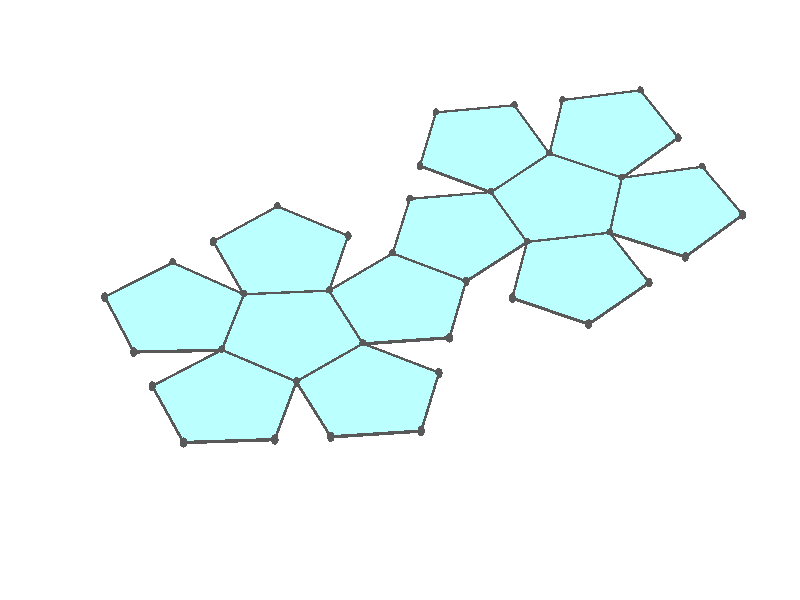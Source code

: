 #version 3.7;
global_settings{assumed_gamma 1.0}
camera{perspective location <18.750000000000000000000000, 10.825317547305481014063844, 12.499999999999996447286321> right <0.133333333333333331482962, -0.230940107675850353485814, -0.000000000000000000000000> up <-0.064951905283832905846353, -0.037499999999999998612221, 0.129903810567665811692706> direction <0.750000000000000111022302, 0.433012701892219298294151, 0.499999999999999944488849> sky <-0.433012701892219298294151, -0.249999999999999944488849, 0.866025403784438707610605> look_at <18.000000000000000000000000, 10.392304845413262270881205, 11.999999999999996447286321>}
light_source{<18.750000000000000000000000, 10.825317547305481014063844, 12.499999999999996447286321> rgb<1.0,1.0,1.0>}
background{rgb<1,1,1>}
union{union{object{union{sphere{<0.187592474085079868872938, 0.577350269189625620036566, -0.007645686096687143162853>,0.029999999999999998889777}sphere{<-0.491123473188422809965203, 0.356822089773089878850243, -0.007645686096687143162853>,0.029999999999999998889777}sphere{<-0.491123473188422865476355, -0.356822089773089767827940, -0.007645686096687143162853>,0.029999999999999998889777}sphere{<0.187592474085079730095060, -0.577350269189625620036566, -0.007645686096687143162853>,0.029999999999999998889777}sphere{<0.607061998206686048717984, -0.000000000000000148687307, -0.007645686096687143162853>,0.029999999999999998889777}} pigment{rgb<0.1,0.1,0.1>}}object{union{cylinder{<0.187592474085079868872938, 0.577350269189625620036566, -0.007645686096687143162853>,<-0.491123473188422809965203, 0.356822089773089878850243, -0.007645686096687143162853>,0.010000000000000000208167}cylinder{<-0.491123473188422809965203, 0.356822089773089878850243, -0.007645686096687143162853>,<-0.491123473188422865476355, -0.356822089773089767827940, -0.007645686096687143162853>,0.010000000000000000208167}cylinder{<-0.491123473188422865476355, -0.356822089773089767827940, -0.007645686096687143162853>,<0.187592474085079730095060, -0.577350269189625620036566, -0.007645686096687143162853>,0.010000000000000000208167}cylinder{<0.187592474085079730095060, -0.577350269189625620036566, -0.007645686096687143162853>,<0.607061998206686048717984, -0.000000000000000148687307, -0.007645686096687143162853>,0.010000000000000000208167}cylinder{<0.607061998206686048717984, -0.000000000000000148687307, -0.007645686096687143162853>,<0.187592474085079868872938, 0.577350269189625620036566, -0.007645686096687143162853>,0.010000000000000000208167}} pigment{rgb<0.1,0.1,0.1>}}object{polygon{5.000000000000000000000000,<0.187592474085079868872938, 0.577350269189625620036566, -0.007645686096687143162853>,<-0.491123473188422809965203, 0.356822089773089878850243, -0.007645686096687143162853>,<-0.491123473188422865476355, -0.356822089773089767827940, -0.007645686096687143162853>,<0.187592474085079730095060, -0.577350269189625620036566, -0.007645686096687143162853>,<0.607061998206686048717984, -0.000000000000000148687307, -0.007645686096687143162853>} pigment{rgbft<0.5,1.0,1.0,0.1,0.1>}}}union{object{union{sphere{<1.285622672869211058355177, -0.220415367261226291528686, 0.008494068448465808343628>,0.029999999999999998889777}sphere{<1.285526709118104182749676, -0.933989825061080414236869, 0.018468985327453238398654>,0.029999999999999998889777}sphere{<0.606906725595707463583039, -1.154587726223941457348587, 0.008494068448465797935287>,0.029999999999999998889777}sphere{<0.187592474085079619072758, -0.577350269189625620036566, -0.007645686096690893635008>,0.029999999999999998889777}sphere{<0.607061998206686048717984, 0.000000000000000000000000, -0.007645686096690890165561>,0.029999999999999998889777}} pigment{rgb<0.1,0.1,0.1>}}object{union{cylinder{<1.285622672869211058355177, -0.220415367261226291528686, 0.008494068448465808343628>,<1.285526709118104182749676, -0.933989825061080414236869, 0.018468985327453238398654>,0.010000000000000000208167}cylinder{<1.285526709118104182749676, -0.933989825061080414236869, 0.018468985327453238398654>,<0.606906725595707463583039, -1.154587726223941457348587, 0.008494068448465797935287>,0.010000000000000000208167}cylinder{<0.606906725595707463583039, -1.154587726223941457348587, 0.008494068448465797935287>,<0.187592474085079619072758, -0.577350269189625620036566, -0.007645686096690893635008>,0.010000000000000000208167}cylinder{<0.187592474085079619072758, -0.577350269189625620036566, -0.007645686096690893635008>,<0.607061998206686048717984, 0.000000000000000000000000, -0.007645686096690890165561>,0.010000000000000000208167}cylinder{<0.607061998206686048717984, 0.000000000000000000000000, -0.007645686096690890165561>,<1.285622672869211058355177, -0.220415367261226291528686, 0.008494068448465808343628>,0.010000000000000000208167}} pigment{rgb<0.1,0.1,0.1>}}object{polygon{5.000000000000000000000000,<1.285622672869211058355177, -0.220415367261226291528686, 0.008494068448465808343628>,<1.285526709118104182749676, -0.933989825061080414236869, 0.018468985327453238398654>,<0.606906725595707463583039, -1.154587726223941457348587, 0.008494068448465797935287>,<0.187592474085079619072758, -0.577350269189625620036566, -0.007645686096690893635008>,<0.607061998206686048717984, 0.000000000000000000000000, -0.007645686096690890165561>} pigment{rgbft<0.5,1.0,1.0,0.1,0.1>}}}union{object{union{sphere{<1.285622672869211280399782, -0.220415367261226347039837, 0.008494068448469727083960>,0.029999999999999998889777}sphere{<1.285526709118104404794281, -0.933989825061080414236869, 0.018468985327457172751497>,0.029999999999999998889777}sphere{<1.963584990486844539248068, -1.154179625721239332847290, 0.050740238055698272390259>,0.029999999999999998889777}sphere{<2.382744018477172431857980, -0.576689948705427335440277, 0.060710052222301608138011>,0.029999999999999998889777}sphere{<1.963740263097823568472222, 0.000408100502702229831539, 0.034600483510541596432475>,0.029999999999999998889777}} pigment{rgb<0.1,0.1,0.1>}}object{union{cylinder{<1.285622672869211280399782, -0.220415367261226347039837, 0.008494068448469727083960>,<1.285526709118104404794281, -0.933989825061080414236869, 0.018468985327457172751497>,0.010000000000000000208167}cylinder{<1.285526709118104404794281, -0.933989825061080414236869, 0.018468985327457172751497>,<1.963584990486844539248068, -1.154179625721239332847290, 0.050740238055698272390259>,0.010000000000000000208167}cylinder{<1.963584990486844539248068, -1.154179625721239332847290, 0.050740238055698272390259>,<2.382744018477172431857980, -0.576689948705427335440277, 0.060710052222301608138011>,0.010000000000000000208167}cylinder{<2.382744018477172431857980, -0.576689948705427335440277, 0.060710052222301608138011>,<1.963740263097823568472222, 0.000408100502702229831539, 0.034600483510541596432475>,0.010000000000000000208167}cylinder{<1.963740263097823568472222, 0.000408100502702229831539, 0.034600483510541596432475>,<1.285622672869211280399782, -0.220415367261226347039837, 0.008494068448469727083960>,0.010000000000000000208167}} pigment{rgb<0.1,0.1,0.1>}}object{polygon{5.000000000000000000000000,<1.285622672869211280399782, -0.220415367261226347039837, 0.008494068448469727083960>,<1.285526709118104404794281, -0.933989825061080414236869, 0.018468985327457172751497>,<1.963584990486844539248068, -1.154179625721239332847290, 0.050740238055698272390259>,<2.382744018477172431857980, -0.576689948705427335440277, 0.060710052222301608138011>,<1.963740263097823568472222, 0.000408100502702229831539, 0.034600483510541596432475>} pigment{rgbft<0.5,1.0,1.0,0.1,0.1>}}}union{object{union{sphere{<1.704471185977288305579691, -1.510819181592692572735359, 0.050740238055698327901410>,0.029999999999999998889777}sphere{<1.285526709118103960705071, -0.933989825061080303214567, 0.018468985327457242140436>,0.029999999999999998889777}sphere{<0.606906725595707463583039, -1.154587726223941235303982, 0.008494068448469810350687>,0.029999999999999998889777}sphere{<0.606440987193157310386482, -1.867754083521091734709785, 0.034600483510541617249157>,0.029999999999999998889777}sphere{<1.284773128552911591881980, -2.087917230800821588587723, 0.060710052222301649771374>,0.029999999999999998889777}} pigment{rgb<0.1,0.1,0.1>}}object{union{cylinder{<1.704471185977288305579691, -1.510819181592692572735359, 0.050740238055698327901410>,<1.285526709118103960705071, -0.933989825061080303214567, 0.018468985327457242140436>,0.010000000000000000208167}cylinder{<1.285526709118103960705071, -0.933989825061080303214567, 0.018468985327457242140436>,<0.606906725595707463583039, -1.154587726223941235303982, 0.008494068448469810350687>,0.010000000000000000208167}cylinder{<0.606906725595707463583039, -1.154587726223941235303982, 0.008494068448469810350687>,<0.606440987193157310386482, -1.867754083521091734709785, 0.034600483510541617249157>,0.010000000000000000208167}cylinder{<0.606440987193157310386482, -1.867754083521091734709785, 0.034600483510541617249157>,<1.284773128552911591881980, -2.087917230800821588587723, 0.060710052222301649771374>,0.010000000000000000208167}cylinder{<1.284773128552911591881980, -2.087917230800821588587723, 0.060710052222301649771374>,<1.704471185977288305579691, -1.510819181592692572735359, 0.050740238055698327901410>,0.010000000000000000208167}} pigment{rgb<0.1,0.1,0.1>}}object{polygon{5.000000000000000000000000,<1.704471185977288305579691, -1.510819181592692572735359, 0.050740238055698327901410>,<1.285526709118103960705071, -0.933989825061080303214567, 0.018468985327457242140436>,<0.606906725595707463583039, -1.154587726223941235303982, 0.008494068448469810350687>,<0.606440987193157310386482, -1.867754083521091734709785, 0.034600483510541617249157>,<1.284773128552911591881980, -2.087917230800821588587723, 0.060710052222301649771374>} pigment{rgbft<0.5,1.0,1.0,0.1,0.1>}}}union{object{union{sphere{<-0.491374660459831413827914, -1.510975062113898648163968, 0.018463882615070523196543>,0.029999999999999998889777}sphere{<0.187281959202829639821175, -1.731599580990724529527824, 0.024630669343935686355085>,0.029999999999999998889777}sphere{<0.606906725595707463583039, -1.154587726223941457348587, 0.008494068448467190918239>,0.029999999999999998889777}sphere{<0.187592474085079674583909, -0.577350269189625509014263, -0.007645686096689500652057>,0.029999999999999998889777}sphere{<-0.491182751708588272165912, -0.797609755929644004268653, -0.001484002080208439607045>,0.029999999999999998889777}} pigment{rgb<0.1,0.1,0.1>}}object{union{cylinder{<-0.491374660459831413827914, -1.510975062113898648163968, 0.018463882615070523196543>,<0.187281959202829639821175, -1.731599580990724529527824, 0.024630669343935686355085>,0.010000000000000000208167}cylinder{<0.187281959202829639821175, -1.731599580990724529527824, 0.024630669343935686355085>,<0.606906725595707463583039, -1.154587726223941457348587, 0.008494068448467190918239>,0.010000000000000000208167}cylinder{<0.606906725595707463583039, -1.154587726223941457348587, 0.008494068448467190918239>,<0.187592474085079674583909, -0.577350269189625509014263, -0.007645686096689500652057>,0.010000000000000000208167}cylinder{<0.187592474085079674583909, -0.577350269189625509014263, -0.007645686096689500652057>,<-0.491182751708588272165912, -0.797609755929644004268653, -0.001484002080208439607045>,0.010000000000000000208167}cylinder{<-0.491182751708588272165912, -0.797609755929644004268653, -0.001484002080208439607045>,<-0.491374660459831413827914, -1.510975062113898648163968, 0.018463882615070523196543>,0.010000000000000000208167}} pigment{rgb<0.1,0.1,0.1>}}object{polygon{5.000000000000000000000000,<-0.491374660459831413827914, -1.510975062113898648163968, 0.018463882615070523196543>,<0.187281959202829639821175, -1.731599580990724529527824, 0.024630669343935686355085>,<0.606906725595707463583039, -1.154587726223941457348587, 0.008494068448467190918239>,<0.187592474085079674583909, -0.577350269189625509014263, -0.007645686096689500652057>,<-0.491182751708588272165912, -0.797609755929644004268653, -0.001484002080208439607045>} pigment{rgbft<0.5,1.0,1.0,0.1,0.1>}}}union{object{union{sphere{<1.285622672869211058355177, -0.220415367261226402550989, 0.008494068448467194387685>,0.029999999999999998889777}sphere{<1.704722373248696687397796, 0.356977970294296009790003, 0.024630669343935693293979>,0.029999999999999998889777}sphere{<1.285179558095591367816724, 0.934242045042576130242651, 0.018463882615070523196543>,0.029999999999999998889777}sphere{<0.606788138215672567810088, 0.713617526165750915012609, -0.001484002080208436137598>,0.029999999999999998889777}sphere{<0.607061998206686159740286, 0.000000000000000055511151, -0.007645686096689504121504>,0.029999999999999998889777}} pigment{rgb<0.1,0.1,0.1>}}object{union{cylinder{<1.285622672869211058355177, -0.220415367261226402550989, 0.008494068448467194387685>,<1.704722373248696687397796, 0.356977970294296009790003, 0.024630669343935693293979>,0.010000000000000000208167}cylinder{<1.704722373248696687397796, 0.356977970294296009790003, 0.024630669343935693293979>,<1.285179558095591367816724, 0.934242045042576130242651, 0.018463882615070523196543>,0.010000000000000000208167}cylinder{<1.285179558095591367816724, 0.934242045042576130242651, 0.018463882615070523196543>,<0.606788138215672567810088, 0.713617526165750915012609, -0.001484002080208436137598>,0.010000000000000000208167}cylinder{<0.606788138215672567810088, 0.713617526165750915012609, -0.001484002080208436137598>,<0.607061998206686159740286, 0.000000000000000055511151, -0.007645686096689504121504>,0.010000000000000000208167}cylinder{<0.607061998206686159740286, 0.000000000000000055511151, -0.007645686096689504121504>,<1.285622672869211058355177, -0.220415367261226402550989, 0.008494068448467194387685>,0.010000000000000000208167}} pigment{rgb<0.1,0.1,0.1>}}object{polygon{5.000000000000000000000000,<1.285622672869211058355177, -0.220415367261226402550989, 0.008494068448467194387685>,<1.704722373248696687397796, 0.356977970294296009790003, 0.024630669343935693293979>,<1.285179558095591367816724, 0.934242045042576130242651, 0.018463882615070523196543>,<0.606788138215672567810088, 0.713617526165750915012609, -0.001484002080208436137598>,<0.607061998206686159740286, 0.000000000000000055511151, -0.007645686096689504121504>} pigment{rgbft<0.5,1.0,1.0,0.1,0.1>}}}union{object{union{sphere{<-1.169647492959713153126700, 0.577350269189625620036566, 0.008494068448467581231021>,0.029999999999999998889777}sphere{<-0.491123473188422920987506, 0.356822089773089878850243, -0.007645686096689113808722>,0.029999999999999998889777}sphere{<-0.491123473188422865476355, -0.356822089773089767827940, -0.007645686096689113808722>,0.029999999999999998889777}sphere{<-1.169647492959712931082095, -0.577350269189625620036566, 0.008494068448467577761574>,0.029999999999999998889777}sphere{<-1.588998399361576385757644, -0.000000000000000148687307, 0.018468985327455018224940>,0.029999999999999998889777}} pigment{rgb<0.1,0.1,0.1>}}object{union{cylinder{<-1.169647492959713153126700, 0.577350269189625620036566, 0.008494068448467581231021>,<-0.491123473188422920987506, 0.356822089773089878850243, -0.007645686096689113808722>,0.010000000000000000208167}cylinder{<-0.491123473188422920987506, 0.356822089773089878850243, -0.007645686096689113808722>,<-0.491123473188422865476355, -0.356822089773089767827940, -0.007645686096689113808722>,0.010000000000000000208167}cylinder{<-0.491123473188422865476355, -0.356822089773089767827940, -0.007645686096689113808722>,<-1.169647492959712931082095, -0.577350269189625620036566, 0.008494068448467577761574>,0.010000000000000000208167}cylinder{<-1.169647492959712931082095, -0.577350269189625620036566, 0.008494068448467577761574>,<-1.588998399361576385757644, -0.000000000000000148687307, 0.018468985327455018224940>,0.010000000000000000208167}cylinder{<-1.588998399361576385757644, -0.000000000000000148687307, 0.018468985327455018224940>,<-1.169647492959713153126700, 0.577350269189625620036566, 0.008494068448467581231021>,0.010000000000000000208167}} pigment{rgb<0.1,0.1,0.1>}}object{polygon{5.000000000000000000000000,<-1.169647492959713153126700, 0.577350269189625620036566, 0.008494068448467581231021>,<-0.491123473188422920987506, 0.356822089773089878850243, -0.007645686096689113808722>,<-0.491123473188422865476355, -0.356822089773089767827940, -0.007645686096689113808722>,<-1.169647492959712931082095, -0.577350269189625620036566, 0.008494068448467577761574>,<-1.588998399361576385757644, -0.000000000000000148687307, 0.018468985327455018224940>} pigment{rgbft<0.5,1.0,1.0,0.1,0.1>}}}union{object{union{sphere{<-1.169647492959713375171305, 0.577350269189625509014263, 0.008494068448471558951951>,0.029999999999999998889777}sphere{<-1.588459369927526898536030, 1.154587726223941457348587, 0.034600483510543379728208>,0.029999999999999998889777}sphere{<-2.266650251187638076544317, 0.933989825061080636281474, 0.060710052222303405311532>,0.029999999999999998889777}sphere{<-2.266983389698817408230980, 0.220415367261226791129047, 0.050740238055700097319356>,0.029999999999999998889777}sphere{<-1.588998399361576607802249, 0.000000000000000222044605, 0.018468985327458990741700>,0.029999999999999998889777}} pigment{rgb<0.1,0.1,0.1>}}object{union{cylinder{<-1.169647492959713375171305, 0.577350269189625509014263, 0.008494068448471558951951>,<-1.588459369927526898536030, 1.154587726223941457348587, 0.034600483510543379728208>,0.010000000000000000208167}cylinder{<-1.588459369927526898536030, 1.154587726223941457348587, 0.034600483510543379728208>,<-2.266650251187638076544317, 0.933989825061080636281474, 0.060710052222303405311532>,0.010000000000000000208167}cylinder{<-2.266650251187638076544317, 0.933989825061080636281474, 0.060710052222303405311532>,<-2.266983389698817408230980, 0.220415367261226791129047, 0.050740238055700097319356>,0.010000000000000000208167}cylinder{<-2.266983389698817408230980, 0.220415367261226791129047, 0.050740238055700097319356>,<-1.588998399361576607802249, 0.000000000000000222044605, 0.018468985327458990741700>,0.010000000000000000208167}cylinder{<-1.588998399361576607802249, 0.000000000000000222044605, 0.018468985327458990741700>,<-1.169647492959713375171305, 0.577350269189625509014263, 0.008494068448471558951951>,0.010000000000000000208167}} pigment{rgb<0.1,0.1,0.1>}}object{polygon{5.000000000000000000000000,<-1.169647492959713375171305, 0.577350269189625509014263, 0.008494068448471558951951>,<-1.588459369927526898536030, 1.154587726223941457348587, 0.034600483510543379728208>,<-2.266650251187638076544317, 0.933989825061080636281474, 0.060710052222303405311532>,<-2.266983389698817408230980, 0.220415367261226791129047, 0.050740238055700097319356>,<-1.588998399361576607802249, 0.000000000000000222044605, 0.018468985327458990741700>} pigment{rgbft<0.5,1.0,1.0,0.1,0.1>}}}union{object{union{sphere{<-1.169647492959713375171305, 0.577350269189625397991961, 0.008494068448473788071618>,0.029999999999999998889777}sphere{<-1.588459369927526676491425, 1.154587726223941679393192, 0.034600483510545600174257>,0.029999999999999998889777}sphere{<-1.168569539416016933586207, 1.731599580990724973617034, 0.040753912778217625534349>,0.029999999999999998889777}sphere{<-0.490251475661658053795122, 1.510975062113898648163968, 0.018450526150935502023298>,0.029999999999999998889777}sphere{<-0.490917687589955742399894, 0.797609755929643893246350, -0.001487154116626785566035>,0.029999999999999998889777}} pigment{rgb<0.1,0.1,0.1>}}object{union{cylinder{<-1.169647492959713375171305, 0.577350269189625397991961, 0.008494068448473788071618>,<-1.588459369927526676491425, 1.154587726223941679393192, 0.034600483510545600174257>,0.010000000000000000208167}cylinder{<-1.588459369927526676491425, 1.154587726223941679393192, 0.034600483510545600174257>,<-1.168569539416016933586207, 1.731599580990724973617034, 0.040753912778217625534349>,0.010000000000000000208167}cylinder{<-1.168569539416016933586207, 1.731599580990724973617034, 0.040753912778217625534349>,<-0.490251475661658053795122, 1.510975062113898648163968, 0.018450526150935502023298>,0.010000000000000000208167}cylinder{<-0.490251475661658053795122, 1.510975062113898648163968, 0.018450526150935502023298>,<-0.490917687589955742399894, 0.797609755929643893246350, -0.001487154116626785566035>,0.010000000000000000208167}cylinder{<-0.490917687589955742399894, 0.797609755929643893246350, -0.001487154116626785566035>,<-1.169647492959713375171305, 0.577350269189625397991961, 0.008494068448473788071618>,0.010000000000000000208167}} pigment{rgb<0.1,0.1,0.1>}}object{polygon{5.000000000000000000000000,<-1.169647492959713375171305, 0.577350269189625397991961, 0.008494068448473788071618>,<-1.588459369927526676491425, 1.154587726223941679393192, 0.034600483510545600174257>,<-1.168569539416016933586207, 1.731599580990724973617034, 0.040753912778217625534349>,<-0.490251475661658053795122, 1.510975062113898648163968, 0.018450526150935502023298>,<-0.490917687589955742399894, 0.797609755929643893246350, -0.001487154116626785566035>} pigment{rgbft<0.5,1.0,1.0,0.1,0.1>}}}union{object{union{sphere{<-1.587372956933728485040547, 1.867754083521091734709785, 0.060688441009350987953574>,0.029999999999999998889777}sphere{<-1.588459369927527120580635, 1.154587726223941235303982, 0.034600483510541568676899>,0.029999999999999998889777}sphere{<-2.266650251187638076544317, 0.933989825061080303214567, 0.060710052222301608138011>,0.029999999999999998889777}sphere{<-2.684708853672832518100222, 1.510819181592693016824569, 0.102934610616579519382086>,0.029999999999999998889777}sphere{<-2.264892398037852583314589, 2.087917230800821588587723, 0.102921254152437913198526>,0.029999999999999998889777}} pigment{rgb<0.1,0.1,0.1>}}object{union{cylinder{<-1.587372956933728485040547, 1.867754083521091734709785, 0.060688441009350987953574>,<-1.588459369927527120580635, 1.154587726223941235303982, 0.034600483510541568676899>,0.010000000000000000208167}cylinder{<-1.588459369927527120580635, 1.154587726223941235303982, 0.034600483510541568676899>,<-2.266650251187638076544317, 0.933989825061080303214567, 0.060710052222301608138011>,0.010000000000000000208167}cylinder{<-2.266650251187638076544317, 0.933989825061080303214567, 0.060710052222301608138011>,<-2.684708853672832518100222, 1.510819181592693016824569, 0.102934610616579519382086>,0.010000000000000000208167}cylinder{<-2.684708853672832518100222, 1.510819181592693016824569, 0.102934610616579519382086>,<-2.264892398037852583314589, 2.087917230800821588587723, 0.102921254152437913198526>,0.010000000000000000208167}cylinder{<-2.264892398037852583314589, 2.087917230800821588587723, 0.102921254152437913198526>,<-1.587372956933728485040547, 1.867754083521091734709785, 0.060688441009350987953574>,0.010000000000000000208167}} pigment{rgb<0.1,0.1,0.1>}}object{polygon{5.000000000000000000000000,<-1.587372956933728485040547, 1.867754083521091734709785, 0.060688441009350987953574>,<-1.588459369927527120580635, 1.154587726223941235303982, 0.034600483510541568676899>,<-2.266650251187638076544317, 0.933989825061080303214567, 0.060710052222301608138011>,<-2.684708853672832518100222, 1.510819181592693016824569, 0.102934610616579519382086>,<-2.264892398037852583314589, 2.087917230800821588587723, 0.102921254152437913198526>} pigment{rgbft<0.5,1.0,1.0,0.1,0.1>}}}union{object{union{sphere{<-3.362552803419570413012707, 0.576689948705426669306462, 0.129030822864203364996882>,0.029999999999999998889777}sphere{<-2.943749385901858861558367, 1.154179625721238666713475, 0.109096294633065998835875>,0.029999999999999998889777}sphere{<-2.266650251187638076544317, 0.933989825061080525259172, 0.060710052222306992719680>,0.029999999999999998889777}sphere{<-2.266983389698816964141770, 0.220415367261226818884623, 0.050740238055703712483080>,0.029999999999999998889777}sphere{<-2.944288415335908570824586, -0.000408100502702363893137, 0.092964796449981623727155>,0.029999999999999998889777}} pigment{rgb<0.1,0.1,0.1>}}object{union{cylinder{<-3.362552803419570413012707, 0.576689948705426669306462, 0.129030822864203364996882>,<-2.943749385901858861558367, 1.154179625721238666713475, 0.109096294633065998835875>,0.010000000000000000208167}cylinder{<-2.943749385901858861558367, 1.154179625721238666713475, 0.109096294633065998835875>,<-2.266650251187638076544317, 0.933989825061080525259172, 0.060710052222306992719680>,0.010000000000000000208167}cylinder{<-2.266650251187638076544317, 0.933989825061080525259172, 0.060710052222306992719680>,<-2.266983389698816964141770, 0.220415367261226818884623, 0.050740238055703712483080>,0.010000000000000000208167}cylinder{<-2.266983389698816964141770, 0.220415367261226818884623, 0.050740238055703712483080>,<-2.944288415335908570824586, -0.000408100502702363893137, 0.092964796449981623727155>,0.010000000000000000208167}cylinder{<-2.944288415335908570824586, -0.000408100502702363893137, 0.092964796449981623727155>,<-3.362552803419570413012707, 0.576689948705426669306462, 0.129030822864203364996882>,0.010000000000000000208167}} pigment{rgb<0.1,0.1,0.1>}}object{polygon{5.000000000000000000000000,<-3.362552803419570413012707, 0.576689948705426669306462, 0.129030822864203364996882>,<-2.943749385901858861558367, 1.154179625721238666713475, 0.109096294633065998835875>,<-2.266650251187638076544317, 0.933989825061080525259172, 0.060710052222306992719680>,<-2.266983389698816964141770, 0.220415367261226818884623, 0.050740238055703712483080>,<-2.944288415335908570824586, -0.000408100502702363893137, 0.092964796449981623727155>} pigment{rgbft<0.5,1.0,1.0,0.1,0.1>}}}union{object{union{sphere{<-1.588578092971673960676071, -0.713617526165750470923399, 0.024622414595129708120291>,0.029999999999999998889777}sphere{<-2.266303319674266347760749, -0.934242045042575131041929, 0.060696695758160508493706>,0.029999999999999998889777}sphere{<-2.685580851199598662049084, -0.356977970294295010589281, 0.076838398368961557949319>,0.029999999999999998889777}sphere{<-2.266983389698817408230980, 0.220415367261226902151350, 0.050740238055698716479469>,0.029999999999999998889777}sphere{<-1.588998399361576829846854, 0.000000000000000222044605, 0.018468985327457609901813>,0.029999999999999998889777}} pigment{rgb<0.1,0.1,0.1>}}object{union{cylinder{<-1.588578092971673960676071, -0.713617526165750470923399, 0.024622414595129708120291>,<-2.266303319674266347760749, -0.934242045042575131041929, 0.060696695758160508493706>,0.010000000000000000208167}cylinder{<-2.266303319674266347760749, -0.934242045042575131041929, 0.060696695758160508493706>,<-2.685580851199598662049084, -0.356977970294295010589281, 0.076838398368961557949319>,0.010000000000000000208167}cylinder{<-2.685580851199598662049084, -0.356977970294295010589281, 0.076838398368961557949319>,<-2.266983389698817408230980, 0.220415367261226902151350, 0.050740238055698716479469>,0.010000000000000000208167}cylinder{<-2.266983389698817408230980, 0.220415367261226902151350, 0.050740238055698716479469>,<-1.588998399361576829846854, 0.000000000000000222044605, 0.018468985327457609901813>,0.010000000000000000208167}cylinder{<-1.588998399361576829846854, 0.000000000000000222044605, 0.018468985327457609901813>,<-1.588578092971673960676071, -0.713617526165750470923399, 0.024622414595129708120291>,0.010000000000000000208167}} pigment{rgb<0.1,0.1,0.1>}}object{polygon{5.000000000000000000000000,<-1.588578092971673960676071, -0.713617526165750470923399, 0.024622414595129708120291>,<-2.266303319674266347760749, -0.934242045042575131041929, 0.060696695758160508493706>,<-2.685580851199598662049084, -0.356977970294295010589281, 0.076838398368961557949319>,<-2.266983389698817408230980, 0.220415367261226902151350, 0.050740238055698716479469>,<-1.588998399361576829846854, 0.000000000000000222044605, 0.018468985327457609901813>} pigment{rgbft<0.5,1.0,1.0,0.1,0.1>}}}}
